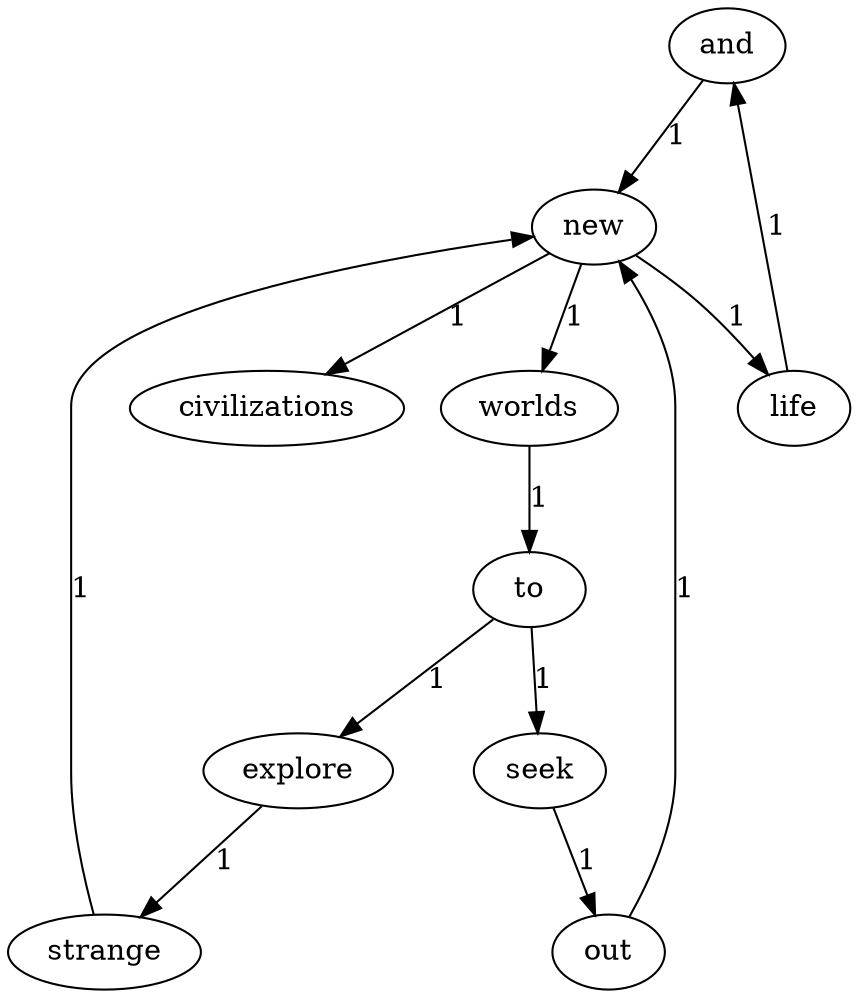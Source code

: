 digraph G {
8 [label="and"]
6 [label="out"]
5 [label="seek"]
4 [label="worlds"]
7 [label="life"]
3 [label="new"]
9 [label="civilizations"]
2 [label="strange"]
1 [label="explore"]
0 [label="to"]

0 -> 1 [label="1"]
0 -> 5 [label="1"]
1 -> 2 [label="1"]
2 -> 3 [label="1"]
3 -> 4 [label="1"]
3 -> 7 [label="1"]
3 -> 9 [label="1"]
4 -> 0 [label="1"]
5 -> 6 [label="1"]
6 -> 3 [label="1"]
7 -> 8 [label="1"]
8 -> 3 [label="1"]
}
